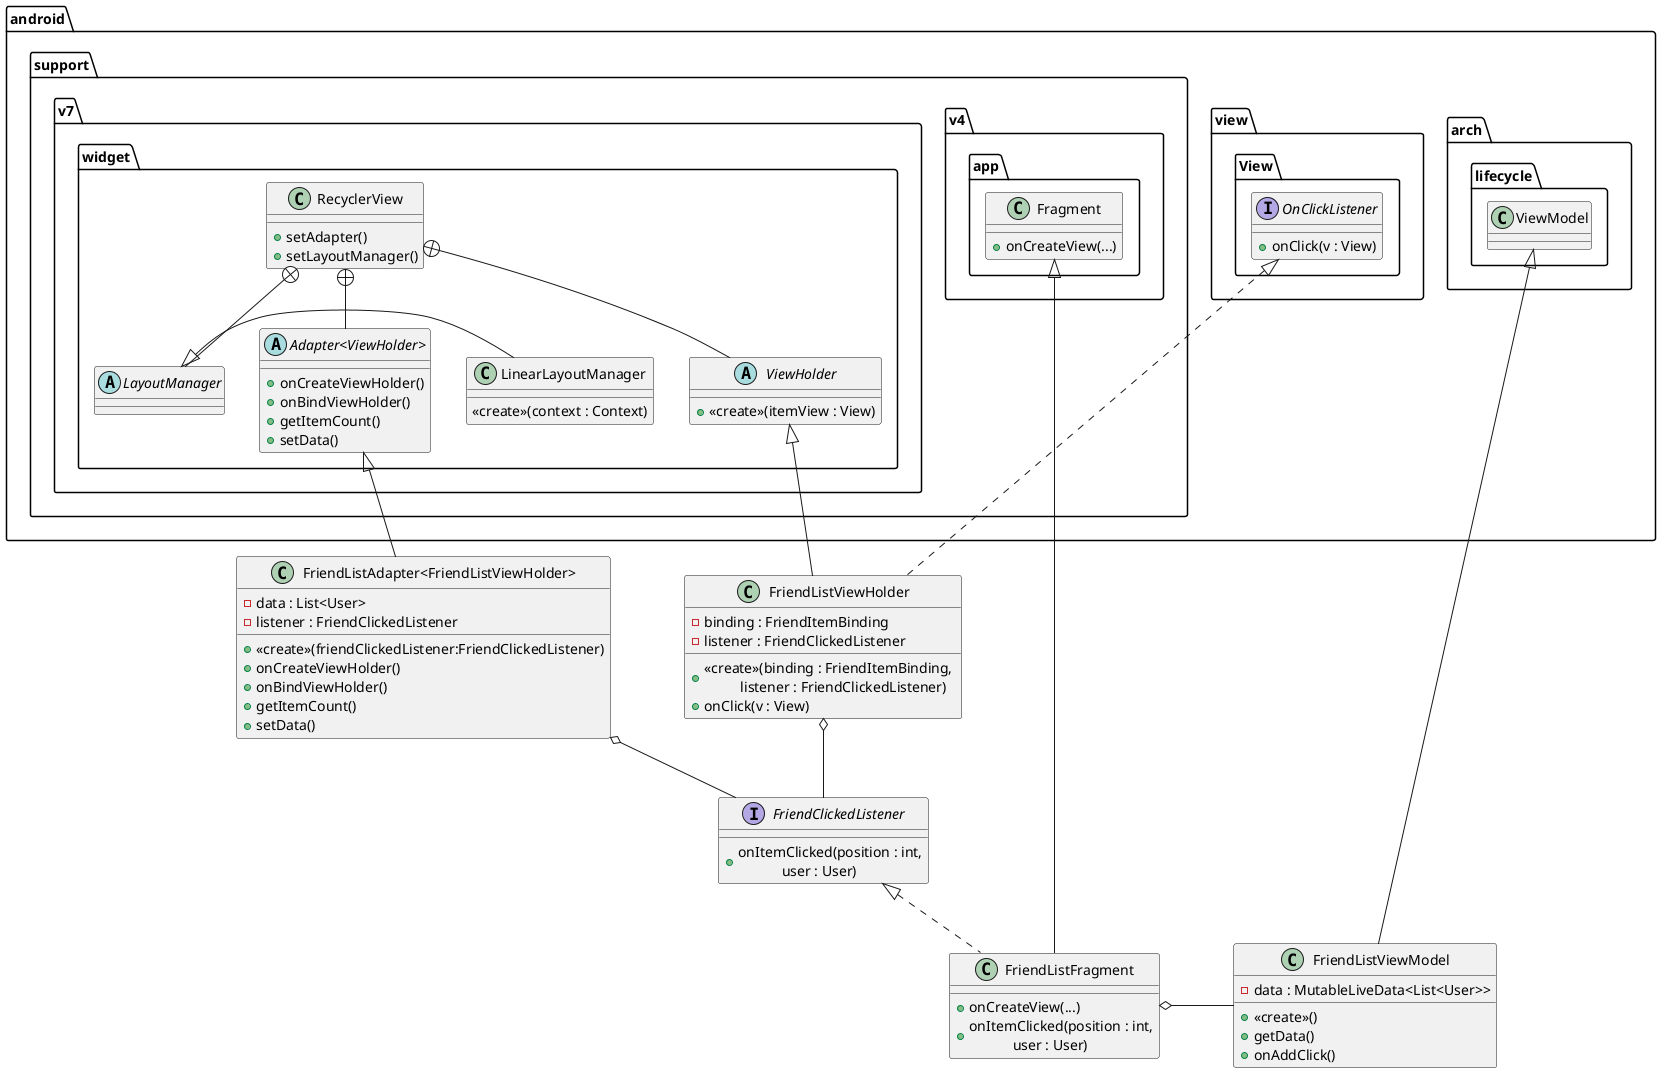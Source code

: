 @startuml

class FriendListFragment {
    +onCreateView(...)
    +onItemClicked(position : int,\n            user : User)
}
class FriendListViewModel {
    -data : MutableLiveData<List<User>>
    +<<create>>()
    +getData()
    +onAddClick()
}
class "FriendListAdapter<FriendListViewHolder>" {
    -data : List<User>
    -listener : FriendClickedListener
    +<<create>>(friendClickedListener:FriendClickedListener)
    +onCreateViewHolder()
    +onBindViewHolder()
    +getItemCount()
    +setData()
}
class FriendListViewHolder {
    -binding : FriendItemBinding
    -listener : FriendClickedListener
    +<<create>>(binding : FriendItemBinding, \n          listener : FriendClickedListener)
    +onClick(v : View)
}

package android.support.v4.app {
    class Fragment {
        +onCreateView(...)
    }
}

package android.arch.lifecycle {
    class ViewModel
}
interface FriendClickedListener {
    +onItemClicked(position : int,\n            user : User)
}

package android.view.View {
    interface OnClickListener {
        +onClick(v : View)
    }
}
package android.support.v7.widget {
    class RecyclerView {
        +setAdapter()
        +setLayoutManager()
    }
    abstract class "Adapter<ViewHolder>" {
        +onCreateViewHolder()
        +onBindViewHolder()
        +getItemCount()
        +setData()
    }
    abstract class ViewHolder {
        +<<create>>(itemView : View)
    }

    abstract class LayoutManager

    class LinearLayoutManager {
        <<create>>(context : Context)
    }
}


RecyclerView +-- "Adapter<ViewHolder>"
RecyclerView +-- ViewHolder
RecyclerView +-- LayoutManager
LayoutManager <|-left- LinearLayoutManager

FriendClickedListener <|.. FriendListFragment
ViewModel <|-- FriendListViewModel
FriendListFragment o-r- FriendListViewModel
OnClickListener <|.. FriendListViewHolder
ViewHolder <|-- FriendListViewHolder
Fragment <|-- FriendListFragment
"Adapter<ViewHolder>" <|-- "FriendListAdapter<FriendListViewHolder>"
"FriendListAdapter<FriendListViewHolder>" o-- FriendClickedListener
FriendListViewHolder o-- FriendClickedListener


@enduml